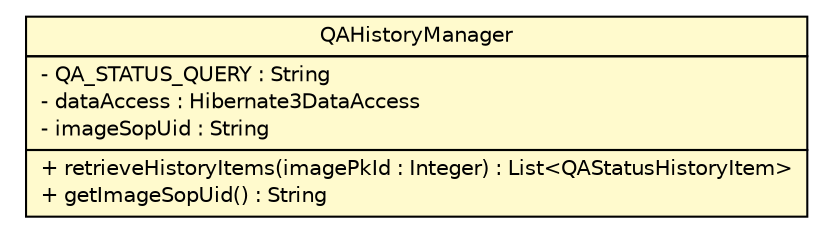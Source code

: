 #!/usr/local/bin/dot
#
# Class diagram 
# Generated by UmlGraph version 4.8 (http://www.spinellis.gr/sw/umlgraph)
#

digraph G {
	edge [fontname="Helvetica",fontsize=10,labelfontname="Helvetica",labelfontsize=10];
	node [fontname="Helvetica",fontsize=10,shape=plaintext];
	// gov.nih.nci.ncia.qatool.QAHistoryManager
	c42335 [label=<<table border="0" cellborder="1" cellspacing="0" cellpadding="2" port="p" bgcolor="lemonChiffon" href="./QAHistoryManager.html">
		<tr><td><table border="0" cellspacing="0" cellpadding="1">
			<tr><td> QAHistoryManager </td></tr>
		</table></td></tr>
		<tr><td><table border="0" cellspacing="0" cellpadding="1">
			<tr><td align="left"> - QA_STATUS_QUERY : String </td></tr>
			<tr><td align="left"> - dataAccess : Hibernate3DataAccess </td></tr>
			<tr><td align="left"> - imageSopUid : String </td></tr>
		</table></td></tr>
		<tr><td><table border="0" cellspacing="0" cellpadding="1">
			<tr><td align="left"> + retrieveHistoryItems(imagePkId : Integer) : List&lt;QAStatusHistoryItem&gt; </td></tr>
			<tr><td align="left"> + getImageSopUid() : String </td></tr>
		</table></td></tr>
		</table>>, fontname="Helvetica", fontcolor="black", fontsize=10.0];
}

